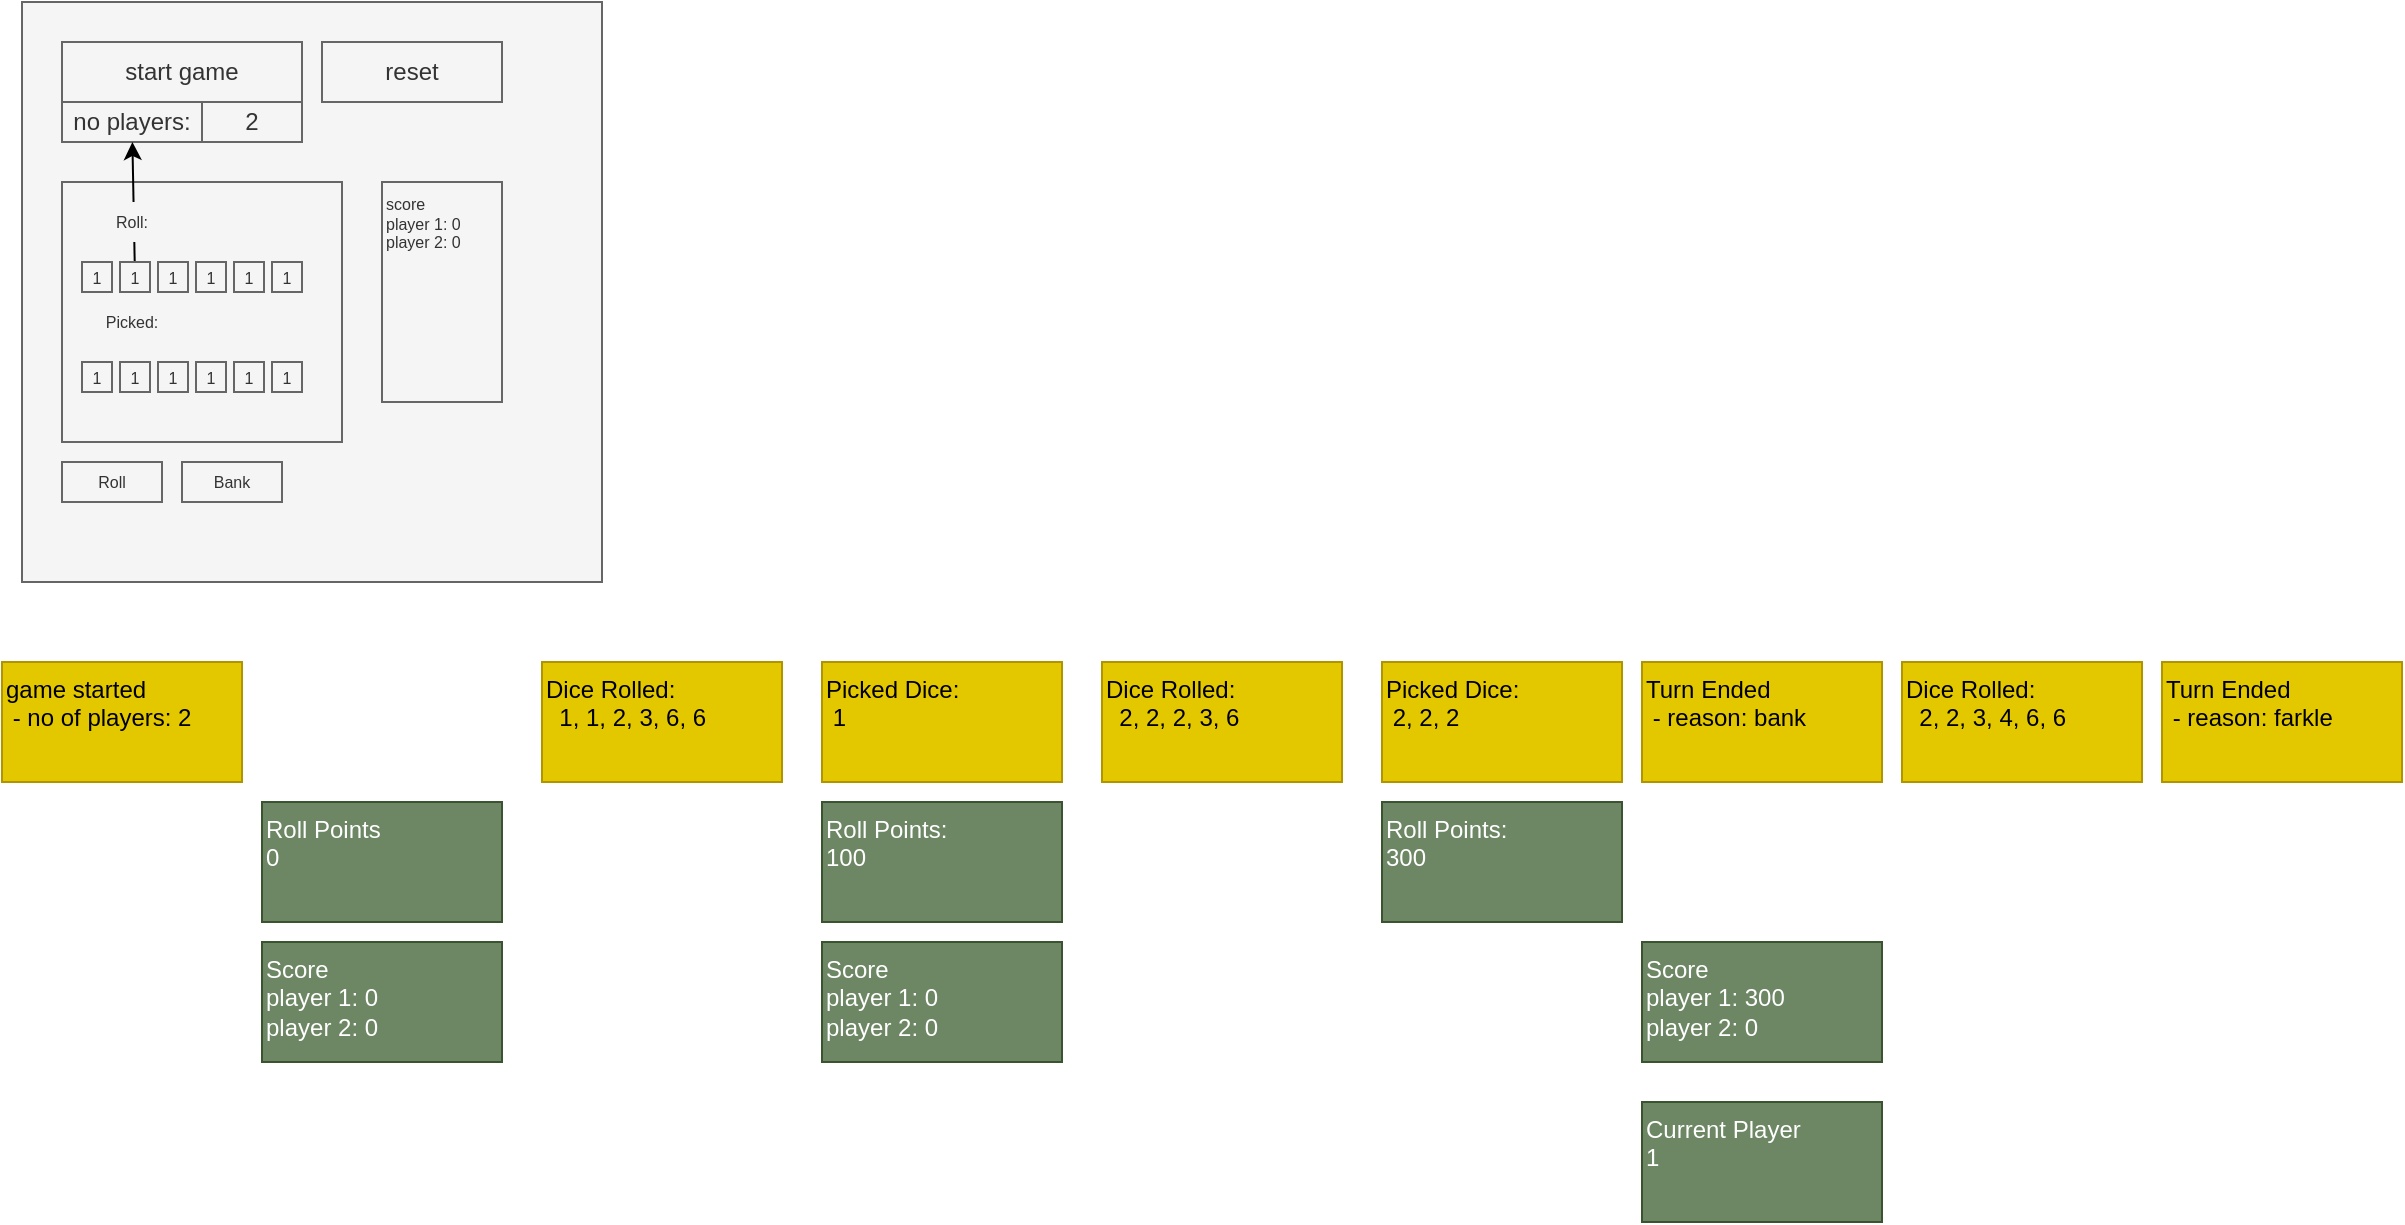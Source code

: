 <mxfile>
    <diagram id="_XBckznHSQIo3Inj0nVk" name="Page-1">
        <mxGraphModel dx="486" dy="414" grid="1" gridSize="10" guides="1" tooltips="1" connect="1" arrows="1" fold="1" page="1" pageScale="1" pageWidth="8500" pageHeight="2000" math="0" shadow="0">
            <root>
                <mxCell id="0"/>
                <mxCell id="1" parent="0"/>
                <mxCell id="2" value="Dice Rolled:&lt;br&gt;&amp;nbsp; 1, 1, 2, 3, 6, 6" style="rounded=0;whiteSpace=wrap;html=1;fillColor=#e3c800;fontColor=#000000;strokeColor=#B09500;align=left;labelPosition=center;verticalLabelPosition=middle;verticalAlign=top;" vertex="1" parent="1">
                    <mxGeometry x="560" y="720" width="120" height="60" as="geometry"/>
                </mxCell>
                <mxCell id="3" value="Dice Rolled:&lt;br&gt;&amp;nbsp; 2, 2, 2, 3, 6" style="rounded=0;whiteSpace=wrap;html=1;fillColor=#e3c800;fontColor=#000000;strokeColor=#B09500;align=left;labelPosition=center;verticalLabelPosition=middle;verticalAlign=top;" vertex="1" parent="1">
                    <mxGeometry x="840" y="720" width="120" height="60" as="geometry"/>
                </mxCell>
                <mxCell id="4" value="Picked Dice:&lt;br&gt;&amp;nbsp;1&amp;nbsp;" style="rounded=0;whiteSpace=wrap;html=1;fillColor=#e3c800;fontColor=#000000;strokeColor=#B09500;align=left;labelPosition=center;verticalLabelPosition=middle;verticalAlign=top;" vertex="1" parent="1">
                    <mxGeometry x="700" y="720" width="120" height="60" as="geometry"/>
                </mxCell>
                <mxCell id="5" value="Picked Dice:&lt;br&gt;&amp;nbsp;2, 2, 2" style="rounded=0;whiteSpace=wrap;html=1;fillColor=#e3c800;fontColor=#000000;strokeColor=#B09500;align=left;labelPosition=center;verticalLabelPosition=middle;verticalAlign=top;" vertex="1" parent="1">
                    <mxGeometry x="980" y="720" width="120" height="60" as="geometry"/>
                </mxCell>
                <mxCell id="6" value="Score&lt;br&gt;player 1: 0&lt;br&gt;player 2: 0" style="rounded=0;whiteSpace=wrap;html=1;fillColor=#6d8764;fontColor=#ffffff;strokeColor=#3A5431;align=left;labelPosition=center;verticalLabelPosition=middle;verticalAlign=top;" vertex="1" parent="1">
                    <mxGeometry x="420" y="860" width="120" height="60" as="geometry"/>
                </mxCell>
                <mxCell id="7" value="Score&lt;br&gt;player 1: 0&lt;br&gt;player 2: 0" style="rounded=0;whiteSpace=wrap;html=1;fillColor=#6d8764;fontColor=#ffffff;strokeColor=#3A5431;align=left;labelPosition=center;verticalLabelPosition=middle;verticalAlign=top;" vertex="1" parent="1">
                    <mxGeometry x="700" y="860" width="120" height="60" as="geometry"/>
                </mxCell>
                <mxCell id="8" value="Roll Points&lt;br&gt;0" style="rounded=0;whiteSpace=wrap;html=1;fillColor=#6d8764;fontColor=#ffffff;strokeColor=#3A5431;align=left;labelPosition=center;verticalLabelPosition=middle;verticalAlign=top;" vertex="1" parent="1">
                    <mxGeometry x="420" y="790" width="120" height="60" as="geometry"/>
                </mxCell>
                <mxCell id="9" value="Roll Points:&lt;br&gt;100" style="rounded=0;whiteSpace=wrap;html=1;fillColor=#6d8764;fontColor=#ffffff;strokeColor=#3A5431;align=left;labelPosition=center;verticalLabelPosition=middle;verticalAlign=top;" vertex="1" parent="1">
                    <mxGeometry x="700" y="790" width="120" height="60" as="geometry"/>
                </mxCell>
                <mxCell id="10" value="Turn Ended&lt;br&gt;&amp;nbsp;- reason: bank" style="rounded=0;whiteSpace=wrap;html=1;fillColor=#e3c800;fontColor=#000000;strokeColor=#B09500;align=left;labelPosition=center;verticalLabelPosition=middle;verticalAlign=top;" vertex="1" parent="1">
                    <mxGeometry x="1110" y="720" width="120" height="60" as="geometry"/>
                </mxCell>
                <mxCell id="11" value="Roll Points:&lt;br&gt;300" style="rounded=0;whiteSpace=wrap;html=1;fillColor=#6d8764;fontColor=#ffffff;strokeColor=#3A5431;align=left;labelPosition=center;verticalLabelPosition=middle;verticalAlign=top;" vertex="1" parent="1">
                    <mxGeometry x="980" y="790" width="120" height="60" as="geometry"/>
                </mxCell>
                <mxCell id="12" value="Score&lt;br&gt;player 1: 300&lt;br&gt;player 2: 0" style="rounded=0;whiteSpace=wrap;html=1;fillColor=#6d8764;fontColor=#ffffff;strokeColor=#3A5431;align=left;labelPosition=center;verticalLabelPosition=middle;verticalAlign=top;" vertex="1" parent="1">
                    <mxGeometry x="1110" y="860" width="120" height="60" as="geometry"/>
                </mxCell>
                <mxCell id="13" value="Dice Rolled:&lt;br&gt;&amp;nbsp; 2, 2, 3, 4, 6, 6" style="rounded=0;whiteSpace=wrap;html=1;fillColor=#e3c800;fontColor=#000000;strokeColor=#B09500;align=left;labelPosition=center;verticalLabelPosition=middle;verticalAlign=top;" vertex="1" parent="1">
                    <mxGeometry x="1240" y="720" width="120" height="60" as="geometry"/>
                </mxCell>
                <mxCell id="14" value="Turn Ended&lt;br&gt;&amp;nbsp;- reason: farkle" style="rounded=0;whiteSpace=wrap;html=1;fillColor=#e3c800;fontColor=#000000;strokeColor=#B09500;align=left;labelPosition=center;verticalLabelPosition=middle;verticalAlign=top;" vertex="1" parent="1">
                    <mxGeometry x="1370" y="720" width="120" height="60" as="geometry"/>
                </mxCell>
                <mxCell id="15" value="game started&lt;br&gt;&amp;nbsp;- no of players: 2" style="rounded=0;whiteSpace=wrap;html=1;fillColor=#e3c800;fontColor=#000000;strokeColor=#B09500;align=left;labelPosition=center;verticalLabelPosition=middle;verticalAlign=top;" vertex="1" parent="1">
                    <mxGeometry x="290" y="720" width="120" height="60" as="geometry"/>
                </mxCell>
                <mxCell id="16" value="Current Player&lt;br&gt;1" style="rounded=0;whiteSpace=wrap;html=1;fillColor=#6d8764;fontColor=#ffffff;strokeColor=#3A5431;align=left;labelPosition=center;verticalLabelPosition=middle;verticalAlign=top;" vertex="1" parent="1">
                    <mxGeometry x="1110" y="940" width="120" height="60" as="geometry"/>
                </mxCell>
                <mxCell id="17" value="" style="whiteSpace=wrap;html=1;aspect=fixed;rounded=0;strokeColor=#666666;fontFamily=Helvetica;fontSize=12;fontColor=#333333;fillColor=#f5f5f5;" vertex="1" parent="1">
                    <mxGeometry x="300" y="390" width="290" height="290" as="geometry"/>
                </mxCell>
                <mxCell id="18" value="start game" style="rounded=0;whiteSpace=wrap;html=1;strokeColor=#666666;fontFamily=Helvetica;fontSize=12;fontColor=#333333;fillColor=#f5f5f5;" vertex="1" parent="1">
                    <mxGeometry x="320" y="410" width="120" height="30" as="geometry"/>
                </mxCell>
                <mxCell id="19" value="2" style="rounded=0;whiteSpace=wrap;html=1;strokeColor=#666666;fontFamily=Helvetica;fontSize=12;fontColor=#333333;fillColor=#f5f5f5;" vertex="1" parent="1">
                    <mxGeometry x="390" y="440" width="50" height="20" as="geometry"/>
                </mxCell>
                <mxCell id="20" value="no players:" style="rounded=0;whiteSpace=wrap;html=1;strokeColor=#666666;fontFamily=Helvetica;fontSize=12;fontColor=#333333;fillColor=#f5f5f5;" vertex="1" parent="1">
                    <mxGeometry x="320" y="440" width="70" height="20" as="geometry"/>
                </mxCell>
                <mxCell id="21" value="reset" style="rounded=0;whiteSpace=wrap;html=1;strokeColor=#666666;fontFamily=Helvetica;fontSize=12;fontColor=#333333;fillColor=#f5f5f5;" vertex="1" parent="1">
                    <mxGeometry x="450" y="410" width="90" height="30" as="geometry"/>
                </mxCell>
                <mxCell id="22" value="" style="rounded=0;whiteSpace=wrap;html=1;strokeColor=#666666;fontFamily=Helvetica;fontSize=12;fontColor=#333333;fillColor=#f5f5f5;" vertex="1" parent="1">
                    <mxGeometry x="320" y="480" width="140" height="130" as="geometry"/>
                </mxCell>
                <mxCell id="23" value="score&lt;br style=&quot;font-size: 8px;&quot;&gt;player 1: 0&lt;br style=&quot;font-size: 8px;&quot;&gt;&lt;div style=&quot;font-size: 8px;&quot;&gt;&lt;span style=&quot;background-color: initial; font-size: 8px;&quot;&gt;player 2: 0&lt;/span&gt;&lt;/div&gt;" style="rounded=0;whiteSpace=wrap;html=1;strokeColor=#666666;fontFamily=Helvetica;fontSize=8;fontColor=#333333;fillColor=#f5f5f5;align=left;verticalAlign=top;" vertex="1" parent="1">
                    <mxGeometry x="480" y="480" width="60" height="110" as="geometry"/>
                </mxCell>
                <mxCell id="24" value="1" style="whiteSpace=wrap;html=1;aspect=fixed;rounded=0;strokeColor=#666666;fontFamily=Helvetica;fontSize=8;fontColor=#333333;fillColor=#f5f5f5;" vertex="1" parent="1">
                    <mxGeometry x="330" y="520" width="15" height="15" as="geometry"/>
                </mxCell>
                <mxCell id="41" value="" style="edgeStyle=none;html=1;fontFamily=Helvetica;fontSize=8;fontColor=#333333;" edge="1" parent="1" source="25" target="20">
                    <mxGeometry relative="1" as="geometry"/>
                </mxCell>
                <mxCell id="25" value="1" style="whiteSpace=wrap;html=1;aspect=fixed;rounded=0;strokeColor=#666666;fontFamily=Helvetica;fontSize=8;fontColor=#333333;fillColor=#f5f5f5;" vertex="1" parent="1">
                    <mxGeometry x="349" y="520" width="15" height="15" as="geometry"/>
                </mxCell>
                <mxCell id="26" value="1" style="whiteSpace=wrap;html=1;aspect=fixed;rounded=0;strokeColor=#666666;fontFamily=Helvetica;fontSize=8;fontColor=#333333;fillColor=#f5f5f5;" vertex="1" parent="1">
                    <mxGeometry x="368" y="520" width="15" height="15" as="geometry"/>
                </mxCell>
                <mxCell id="27" value="1" style="whiteSpace=wrap;html=1;aspect=fixed;rounded=0;strokeColor=#666666;fontFamily=Helvetica;fontSize=8;fontColor=#333333;fillColor=#f5f5f5;" vertex="1" parent="1">
                    <mxGeometry x="387" y="520" width="15" height="15" as="geometry"/>
                </mxCell>
                <mxCell id="28" value="1" style="whiteSpace=wrap;html=1;aspect=fixed;rounded=0;strokeColor=#666666;fontFamily=Helvetica;fontSize=8;fontColor=#333333;fillColor=#f5f5f5;" vertex="1" parent="1">
                    <mxGeometry x="406" y="520" width="15" height="15" as="geometry"/>
                </mxCell>
                <mxCell id="29" value="1" style="whiteSpace=wrap;html=1;aspect=fixed;rounded=0;strokeColor=#666666;fontFamily=Helvetica;fontSize=8;fontColor=#333333;fillColor=#f5f5f5;" vertex="1" parent="1">
                    <mxGeometry x="425" y="520" width="15" height="15" as="geometry"/>
                </mxCell>
                <mxCell id="31" value="1" style="whiteSpace=wrap;html=1;aspect=fixed;rounded=0;strokeColor=#666666;fontFamily=Helvetica;fontSize=8;fontColor=#333333;fillColor=#f5f5f5;" vertex="1" parent="1">
                    <mxGeometry x="330" y="570" width="15" height="15" as="geometry"/>
                </mxCell>
                <mxCell id="32" value="1" style="whiteSpace=wrap;html=1;aspect=fixed;rounded=0;strokeColor=#666666;fontFamily=Helvetica;fontSize=8;fontColor=#333333;fillColor=#f5f5f5;" vertex="1" parent="1">
                    <mxGeometry x="349" y="570" width="15" height="15" as="geometry"/>
                </mxCell>
                <mxCell id="33" value="1" style="whiteSpace=wrap;html=1;aspect=fixed;rounded=0;strokeColor=#666666;fontFamily=Helvetica;fontSize=8;fontColor=#333333;fillColor=#f5f5f5;" vertex="1" parent="1">
                    <mxGeometry x="368" y="570" width="15" height="15" as="geometry"/>
                </mxCell>
                <mxCell id="34" value="1" style="whiteSpace=wrap;html=1;aspect=fixed;rounded=0;strokeColor=#666666;fontFamily=Helvetica;fontSize=8;fontColor=#333333;fillColor=#f5f5f5;" vertex="1" parent="1">
                    <mxGeometry x="387" y="570" width="15" height="15" as="geometry"/>
                </mxCell>
                <mxCell id="35" value="1" style="whiteSpace=wrap;html=1;aspect=fixed;rounded=0;strokeColor=#666666;fontFamily=Helvetica;fontSize=8;fontColor=#333333;fillColor=#f5f5f5;" vertex="1" parent="1">
                    <mxGeometry x="406" y="570" width="15" height="15" as="geometry"/>
                </mxCell>
                <mxCell id="36" value="1" style="whiteSpace=wrap;html=1;aspect=fixed;rounded=0;strokeColor=#666666;fontFamily=Helvetica;fontSize=8;fontColor=#333333;fillColor=#f5f5f5;" vertex="1" parent="1">
                    <mxGeometry x="425" y="570" width="15" height="15" as="geometry"/>
                </mxCell>
                <mxCell id="37" value="Roll:" style="rounded=0;whiteSpace=wrap;html=1;strokeColor=none;fontFamily=Helvetica;fontSize=8;fontColor=#333333;fillColor=#f5f5f5;" vertex="1" parent="1">
                    <mxGeometry x="330" y="490" width="50" height="20" as="geometry"/>
                </mxCell>
                <mxCell id="38" value="Picked:" style="rounded=0;whiteSpace=wrap;html=1;strokeColor=none;fontFamily=Helvetica;fontSize=8;fontColor=#333333;fillColor=#f5f5f5;" vertex="1" parent="1">
                    <mxGeometry x="330" y="540" width="50" height="20" as="geometry"/>
                </mxCell>
                <mxCell id="39" value="Roll" style="rounded=0;whiteSpace=wrap;html=1;strokeColor=#666666;fontFamily=Helvetica;fontSize=8;fontColor=#333333;fillColor=#f5f5f5;" vertex="1" parent="1">
                    <mxGeometry x="320" y="620" width="50" height="20" as="geometry"/>
                </mxCell>
                <mxCell id="40" value="Bank" style="rounded=0;whiteSpace=wrap;html=1;strokeColor=#666666;fontFamily=Helvetica;fontSize=8;fontColor=#333333;fillColor=#f5f5f5;" vertex="1" parent="1">
                    <mxGeometry x="380" y="620" width="50" height="20" as="geometry"/>
                </mxCell>
            </root>
        </mxGraphModel>
    </diagram>
</mxfile>